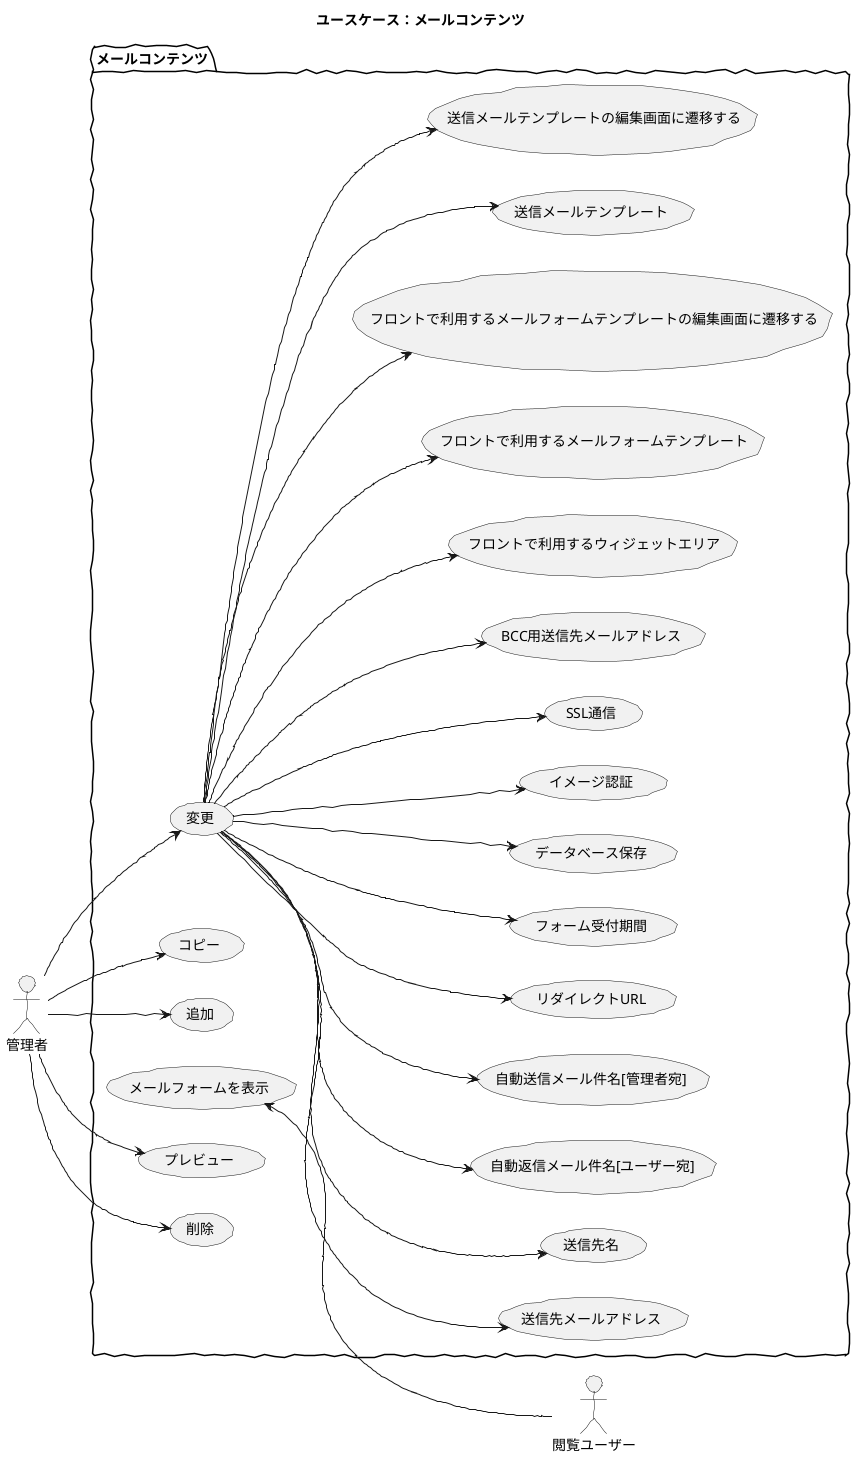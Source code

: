 @startuml

skinparam handwritten true
skinparam backgroundColor white

title ユースケース：メールコンテンツ

actor 管理者
actor 閲覧ユーザー

package メールコンテンツ {
	left to right direction
	閲覧ユーザー -up-> (メールフォームを表示)
	管理者 -down-> (追加)
	管理者 -down-> (変更)
	(変更) -down-> (送信先メールアドレス)
	(変更) -down-> (送信先名)
	(変更) -down-> (自動返信メール件名[ユーザー宛])
	(変更) -down-> (自動送信メール件名[管理者宛])
	(変更) -down-> (リダイレクトURL)
	(変更) -down-> (フォーム受付期間)
	(変更) -down-> (データベース保存)
	(変更) -down-> (イメージ認証)
	(変更) -down-> (SSL通信)
	(変更) -down-> (BCC用送信先メールアドレス)
	(変更) -down-> (フロントで利用するウィジェットエリア)
	(変更) -down-> (フロントで利用するメールフォームテンプレート)
	(変更) -down-> (フロントで利用するメールフォームテンプレートの編集画面に遷移する)
	(変更) -down-> (送信メールテンプレート)
	(変更) -down-> (送信メールテンプレートの編集画面に遷移する)
	管理者 -down-> (プレビュー)
	管理者 -down-> (削除)
	管理者 -down-> (コピー)
}

@enduml
